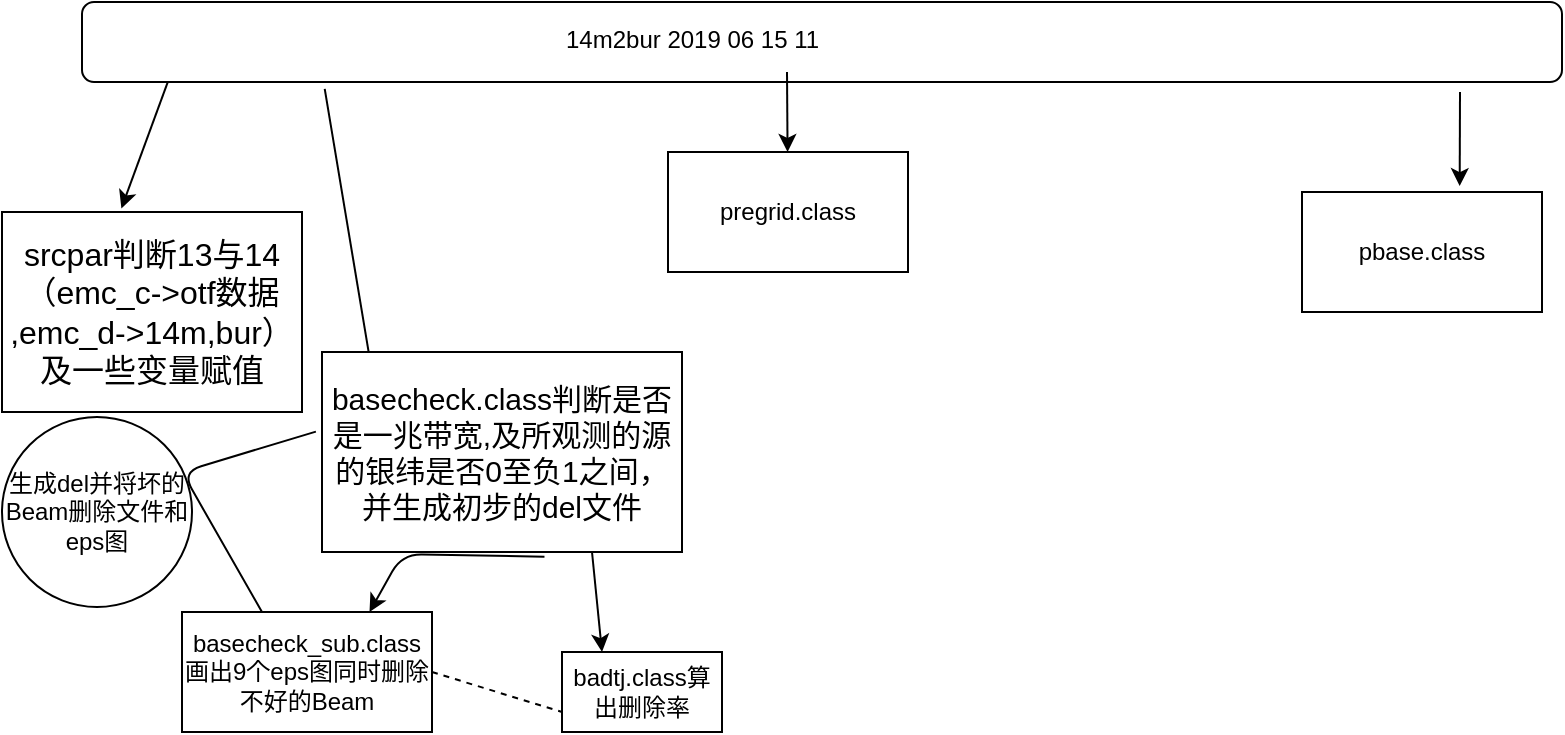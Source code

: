 <mxfile version="12.2.4" type="github" pages="1">
  <diagram id="7ypAmgLhwxIj_IhabiQf" name="ç¬¬ 1 é¡µ">
    <mxGraphModel dx="838" dy="481" grid="1" gridSize="10" guides="1" tooltips="1" connect="1" arrows="1" fold="1" page="1" pageScale="1" pageWidth="827" pageHeight="1169" math="0" shadow="0">
      <root>
        <mxCell id="0"/>
        <mxCell id="1" parent="0"/>
        <mxCell id="9yLlcKNQQFqDJGaCqLJ5-2" value="" style="rounded=1;whiteSpace=wrap;html=1;" parent="1" vertex="1">
          <mxGeometry x="60" y="5" width="740" height="40" as="geometry"/>
        </mxCell>
        <mxCell id="9yLlcKNQQFqDJGaCqLJ5-3" value="14m2bur 2019 06 15 11" style="text;html=1;" parent="1" vertex="1">
          <mxGeometry x="300" y="10" width="150" height="30" as="geometry"/>
        </mxCell>
        <mxCell id="9yLlcKNQQFqDJGaCqLJ5-10" value="" style="endArrow=classic;html=1;exitX=0.164;exitY=1.085;exitDx=0;exitDy=0;exitPerimeter=0;" parent="1" source="9yLlcKNQQFqDJGaCqLJ5-2" edge="1">
          <mxGeometry width="50" height="50" relative="1" as="geometry">
            <mxPoint x="310" y="40" as="sourcePoint"/>
            <mxPoint x="210" y="220" as="targetPoint"/>
          </mxGeometry>
        </mxCell>
        <mxCell id="9yLlcKNQQFqDJGaCqLJ5-11" value="&lt;span&gt;&lt;font style=&quot;font-size: 16px&quot;&gt;srcpar判断13与14（emc_c-&amp;gt;otf数据 ,emc_d-&amp;gt;14m,bur）及一些变量赋值&lt;/font&gt;&lt;/span&gt;" style="rounded=0;whiteSpace=wrap;html=1;" parent="1" vertex="1">
          <mxGeometry x="20" y="110" width="150" height="100" as="geometry"/>
        </mxCell>
        <mxCell id="9yLlcKNQQFqDJGaCqLJ5-12" value="&lt;font style=&quot;font-size: 15px&quot;&gt;basecheck.class判断是否是一兆带宽,及所观测的源的银纬是否0至负1之间，并生成初步的del文件&lt;/font&gt;" style="rounded=0;whiteSpace=wrap;html=1;" parent="1" vertex="1">
          <mxGeometry x="180" y="180" width="180" height="100" as="geometry"/>
        </mxCell>
        <mxCell id="9yLlcKNQQFqDJGaCqLJ5-15" value="basecheck_sub.class画出9个eps图同时删除不好的Beam" style="rounded=0;whiteSpace=wrap;html=1;" parent="1" vertex="1">
          <mxGeometry x="110" y="310" width="125" height="60" as="geometry"/>
        </mxCell>
        <mxCell id="9yLlcKNQQFqDJGaCqLJ5-30" value="" style="endArrow=classic;html=1;exitX=0.618;exitY=1.024;exitDx=0;exitDy=0;exitPerimeter=0;entryX=0.75;entryY=0;entryDx=0;entryDy=0;" parent="1" source="9yLlcKNQQFqDJGaCqLJ5-12" target="9yLlcKNQQFqDJGaCqLJ5-15" edge="1">
          <mxGeometry width="50" height="50" relative="1" as="geometry">
            <mxPoint x="343.5" y="297" as="sourcePoint"/>
            <mxPoint x="296.5" y="330" as="targetPoint"/>
            <Array as="points">
              <mxPoint x="220" y="281"/>
            </Array>
          </mxGeometry>
        </mxCell>
        <mxCell id="9yLlcKNQQFqDJGaCqLJ5-31" value="" style="endArrow=classic;html=1;exitX=0.75;exitY=1;exitDx=0;exitDy=0;" parent="1" source="9yLlcKNQQFqDJGaCqLJ5-12" edge="1">
          <mxGeometry width="50" height="50" relative="1" as="geometry">
            <mxPoint x="350" y="190" as="sourcePoint"/>
            <mxPoint x="320" y="330" as="targetPoint"/>
          </mxGeometry>
        </mxCell>
        <mxCell id="9yLlcKNQQFqDJGaCqLJ5-32" value="badtj.class算出删除率" style="rounded=0;whiteSpace=wrap;html=1;" parent="1" vertex="1">
          <mxGeometry x="300" y="330" width="80" height="40" as="geometry"/>
        </mxCell>
        <mxCell id="9yLlcKNQQFqDJGaCqLJ5-33" value="" style="endArrow=classic;html=1;exitX=0.75;exitY=1;exitDx=0;exitDy=0;" parent="1" source="9yLlcKNQQFqDJGaCqLJ5-3" target="9yLlcKNQQFqDJGaCqLJ5-34" edge="1">
          <mxGeometry width="50" height="50" relative="1" as="geometry">
            <mxPoint x="400" y="90" as="sourcePoint"/>
            <mxPoint x="380" y="110" as="targetPoint"/>
          </mxGeometry>
        </mxCell>
        <mxCell id="9yLlcKNQQFqDJGaCqLJ5-34" value="pregrid.class" style="rounded=0;whiteSpace=wrap;html=1;" parent="1" vertex="1">
          <mxGeometry x="353" y="80" width="120" height="60" as="geometry"/>
        </mxCell>
        <mxCell id="9yLlcKNQQFqDJGaCqLJ5-35" value="" style="endArrow=none;dashed=1;html=1;exitX=1;exitY=0.5;exitDx=0;exitDy=0;" parent="1" source="9yLlcKNQQFqDJGaCqLJ5-15" edge="1">
          <mxGeometry width="50" height="50" relative="1" as="geometry">
            <mxPoint x="340" y="410" as="sourcePoint"/>
            <mxPoint x="300" y="360" as="targetPoint"/>
          </mxGeometry>
        </mxCell>
        <mxCell id="9yLlcKNQQFqDJGaCqLJ5-36" value="" style="endArrow=classic;html=1;entryX=0.657;entryY=-0.049;entryDx=0;entryDy=0;entryPerimeter=0;" parent="1" target="9yLlcKNQQFqDJGaCqLJ5-37" edge="1">
          <mxGeometry width="50" height="50" relative="1" as="geometry">
            <mxPoint x="749" y="50" as="sourcePoint"/>
            <mxPoint x="570" y="90" as="targetPoint"/>
          </mxGeometry>
        </mxCell>
        <mxCell id="9yLlcKNQQFqDJGaCqLJ5-37" value="pbase.class" style="rounded=0;whiteSpace=wrap;html=1;" parent="1" vertex="1">
          <mxGeometry x="670" y="100" width="120" height="60" as="geometry"/>
        </mxCell>
        <mxCell id="2vq7MfWEiIfVnwJtWB_f-5" value="" style="endArrow=classic;html=1;entryX=0.398;entryY=-0.018;entryDx=0;entryDy=0;entryPerimeter=0;exitX=0.058;exitY=0.998;exitDx=0;exitDy=0;exitPerimeter=0;" parent="1" source="9yLlcKNQQFqDJGaCqLJ5-2" target="9yLlcKNQQFqDJGaCqLJ5-11" edge="1">
          <mxGeometry width="50" height="50" relative="1" as="geometry">
            <mxPoint x="80" y="90" as="sourcePoint"/>
            <mxPoint x="130" y="40" as="targetPoint"/>
          </mxGeometry>
        </mxCell>
        <mxCell id="9yLlcKNQQFqDJGaCqLJ5-28" value="生成del并将坏的Beam删除文件和eps图" style="ellipse;whiteSpace=wrap;html=1;aspect=fixed;" parent="1" vertex="1">
          <mxGeometry x="20" y="212.5" width="95" height="95" as="geometry"/>
        </mxCell>
        <mxCell id="9yLlcKNQQFqDJGaCqLJ5-27" value="" style="endArrow=none;html=1;entryX=-0.017;entryY=0.398;entryDx=0;entryDy=0;entryPerimeter=0;" parent="1" target="9yLlcKNQQFqDJGaCqLJ5-12" edge="1">
          <mxGeometry width="50" height="50" relative="1" as="geometry">
            <mxPoint x="150" y="310" as="sourcePoint"/>
            <mxPoint x="170" y="240" as="targetPoint"/>
            <Array as="points">
              <mxPoint x="150" y="310"/>
              <mxPoint x="110" y="240"/>
            </Array>
          </mxGeometry>
        </mxCell>
      </root>
    </mxGraphModel>
  </diagram>
</mxfile>
